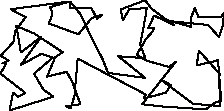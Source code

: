 unitsize(0.001cm);
draw((1380,939)--(2588,302));
draw((2588,302)--(2542,236));
draw((2542,236)--(2936,337));
draw((2936,337)--(3022,474));
draw((3022,474)--(2863,558));
draw((2863,558)--(3416,143));
draw((3416,143)--(3893,102));
draw((3893,102)--(3875,598));
draw((3875,598)--(3888,666));
draw((3888,666)--(3520,1079));
draw((3520,1079)--(3479,821));
draw((3479,821)--(3756,882));
draw((3756,882)--(3822,899));
draw((3822,899)--(3854,923));
draw((3854,923)--(3913,192));
draw((3913,192)--(3815,169));
draw((3815,169)--(3640,43));
draw((3640,43)--(2848,96));
draw((2848,96)--(2519,135));
draw((2519,135)--(3113,885));
draw((3113,885)--(2991,792));
draw((2991,792)--(2599,901));
draw((2599,901)--(2421,1007));
draw((2421,1007)--(2586,1286));
draw((2586,1286)--(2716,1432));
draw((2716,1432)--(2721,1482));
draw((2721,1482)--(2628,1479));
draw((2628,1479)--(2728,1698));
draw((2728,1698)--(3085,1528));
draw((3085,1528)--(2961,1605));
draw((2961,1605)--(3683,1533));
draw((3683,1533)--(3874,1318));
draw((3874,1318)--(3950,1558));
draw((3950,1558)--(3955,1743));
draw((3955,1743)--(3911,1673));
draw((3911,1673)--(3510,1671));
draw((3510,1671)--(3447,1830));
draw((3447,1830)--(3373,1646));
draw((3373,1646)--(3384,1498));
draw((3384,1498)--(2945,1622));
draw((2945,1622)--(2678,1825));
draw((2678,1825)--(2573,1969));
draw((2573,1969)--(2139,1806));
draw((2139,1806)--(2178,1619));
draw((2178,1619)--(2290,1810));
draw((2290,1810)--(2597,1830));
draw((2597,1830)--(2576,1676));
draw((2576,1676)--(2482,1183));
draw((2482,1183)--(2574,946));
draw((2574,946)--(2097,981));
draw((2097,981)--(2573,599));
draw((2573,599)--(1917,687));
draw((1917,687)--(1787,1009));
draw((1787,1009)--(1795,962));
draw((1795,962)--(1424,1728));
draw((1424,1728)--(1247,1945));
draw((1247,1945)--(1251,1832));
draw((1251,1832)--(1621,1830));
draw((1621,1830)--(1724,1642));
draw((1724,1642)--(1807,1711));
draw((1807,1711)--(1625,1651));
draw((1625,1651)--(1393,1368));
draw((1393,1368)--(872,1559));
draw((872,1559)--(928,1700));
draw((928,1700)--(929,1766));
draw((929,1766)--(890,1846));
draw((890,1846)--(1234,1946));
draw((1234,1946)--(198,1810));
draw((198,1810)--(463,1670));
draw((463,1670)--(274,1420));
draw((274,1420)--(252,1240));
draw((252,1240)--(22,987));
draw((22,987)--(161,906));
draw((161,906)--(53,857));
draw((53,857)--(123,862));
draw((123,862)--(19,674));
draw((19,674)--(457,334));
draw((457,334)--(327,265));
draw((327,265)--(241,341));
draw((241,341)--(178,24));
draw((178,24)--(953,268));
draw((953,268)--(776,392));
draw((776,392)--(611,673));
draw((611,673)--(938,955));
draw((938,955)--(742,1025));
draw((742,1025)--(376,825));
draw((376,825)--(738,1325));
draw((738,1325)--(378,1048));
draw((378,1048)--(298,1513));
draw((298,1513)--(611,1384));
draw((611,1384)--(1115,1052));
draw((1115,1052)--(984,965));
draw((984,965)--(839,620));
draw((839,620)--(1187,706));
draw((1187,706)--(1286,525));
draw((1286,525)--(1429,134));
draw((1429,134)--(1178,100));
draw((1178,100)--(1256,61));
draw((1256,61)--(1323,280));
draw((1323,280)--(1380,939));
